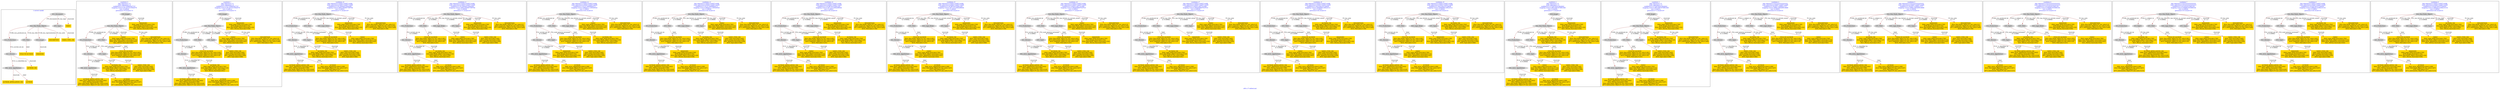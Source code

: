 digraph n0 {
fontcolor="blue"
remincross="true"
label="s08-s-17-edited.xml"
subgraph cluster_0 {
label="1-correct model"
n2[style="filled",color="white",fillcolor="lightgray",label="E12_Production1"];
n3[style="filled",color="white",fillcolor="lightgray",label="E21_Person1"];
n4[style="filled",color="white",fillcolor="lightgray",label="E82_Actor_Appellation1"];
n5[shape="plaintext",style="filled",fillcolor="gold",label="AUTHOR_URI"];
n6[style="filled",color="white",fillcolor="lightgray",label="E22_Man-Made_Object1"];
n7[style="filled",color="white",fillcolor="lightgray",label="E35_Title1"];
n8[style="filled",color="white",fillcolor="lightgray",label="E38_Image1"];
n9[shape="plaintext",style="filled",fillcolor="gold",label="DESCRIPTION"];
n10[style="filled",color="white",fillcolor="lightgray",label="E31_Document1"];
n11[style="filled",color="white",fillcolor="lightgray",label="E55_Type1"];
n12[shape="plaintext",style="filled",fillcolor="gold",label="VIDEO"];
n13[shape="plaintext",style="filled",fillcolor="gold",label="TITLE NO AUTHOR"];
n14[shape="plaintext",style="filled",fillcolor="gold",label="IMAGESRC"];
n15[shape="plaintext",style="filled",fillcolor="gold",label="VIDEO_TYPE_URI"];
n16[shape="plaintext",style="filled",fillcolor="gold",label="AUTHOR_APPELLATION_URI"];
n17[shape="plaintext",style="filled",fillcolor="gold",label="AUTHOR"];
}
subgraph cluster_1 {
label="candidate 0\nlink coherence:1.0\nnode coherence:1.0\nconfidence:0.2767725945247727\nmapping score:0.4672575315082576\ncost:13.99909\n-precision:0.79-recall:0.73"
n19[style="filled",color="white",fillcolor="lightgray",label="E12_Production1"];
n20[style="filled",color="white",fillcolor="lightgray",label="E21_Person1"];
n21[style="filled",color="white",fillcolor="lightgray",label="E55_Type1"];
n22[style="filled",color="white",fillcolor="lightgray",label="E82_Actor_Appellation1"];
n23[style="filled",color="white",fillcolor="lightgray",label="E22_Man-Made_Object1"];
n24[style="filled",color="white",fillcolor="lightgray",label="E35_Title1"];
n25[style="filled",color="white",fillcolor="lightgray",label="E38_Image1"];
n26[shape="plaintext",style="filled",fillcolor="gold",label="TITLE NO AUTHOR\n[E22_Man-Made_Object,P3_has_note,0.281]\n[E73_Information_Object,P3_has_note,0.249]\n[E33_Linguistic_Object,P3_has_note,0.24]\n[E35_Title,label,0.231]"];
n27[shape="plaintext",style="filled",fillcolor="gold",label="VIDEO_TYPE_URI\n[E55_Type,classLink,0.445]\n[E74_Group,classLink,0.258]\n[E57_Material,classLink,0.209]\n[E55_Type,label,0.088]"];
n28[shape="plaintext",style="filled",fillcolor="gold",label="VIDEO\n[E40_Legal_Body,classLink,0.782]\n[E22_Man-Made_Object,classLink,0.133]\n[E82_Actor_Appellation,classLink,0.043]\n[E21_Person,classLink,0.043]"];
n29[shape="plaintext",style="filled",fillcolor="gold",label="AUTHOR_APPELLATION_URI\n[E82_Actor_Appellation,classLink,0.602]\n[E21_Person,classLink,0.369]\n[E22_Man-Made_Object,P3_has_note,0.016]\n[E73_Information_Object,P3_has_note,0.013]"];
n30[shape="plaintext",style="filled",fillcolor="gold",label="DESCRIPTION\n[E22_Man-Made_Object,P3_has_note,0.3]\n[E33_Linguistic_Object,P3_has_note,0.275]\n[E73_Information_Object,P3_has_note,0.268]\n[E35_Title,label,0.156]"];
n31[shape="plaintext",style="filled",fillcolor="gold",label="AUTHOR_URI\n[E40_Legal_Body,classLink,0.762]\n[E22_Man-Made_Object,classLink,0.129]\n[E30_Right,P3_has_note,0.058]\n[E21_Person,classLink,0.051]"];
n32[shape="plaintext",style="filled",fillcolor="gold",label="AUTHOR\n[E82_Actor_Appellation,label,0.298]\n[E22_Man-Made_Object,P3_has_note,0.267]\n[E35_Title,label,0.221]\n[E73_Information_Object,P3_has_note,0.214]"];
n33[shape="plaintext",style="filled",fillcolor="gold",label="IMAGESRC\n[E40_Legal_Body,classLink,0.705]\n[E38_Image,classLink,0.154]\n[E22_Man-Made_Object,classLink,0.102]\n[E21_Person,classLink,0.039]"];
}
subgraph cluster_2 {
label="candidate 1\nlink coherence:1.0\nnode coherence:1.0\nconfidence:0.2767725945247727\nmapping score:0.4672575315082576\ncost:13.99914\n-precision:0.79-recall:0.73"
n35[style="filled",color="white",fillcolor="lightgray",label="E12_Production1"];
n36[style="filled",color="white",fillcolor="lightgray",label="E21_Person1"];
n37[style="filled",color="white",fillcolor="lightgray",label="E82_Actor_Appellation1"];
n38[style="filled",color="white",fillcolor="lightgray",label="E22_Man-Made_Object1"];
n39[style="filled",color="white",fillcolor="lightgray",label="E35_Title1"];
n40[style="filled",color="white",fillcolor="lightgray",label="E55_Type2"];
n41[style="filled",color="white",fillcolor="lightgray",label="E38_Image1"];
n42[shape="plaintext",style="filled",fillcolor="gold",label="TITLE NO AUTHOR\n[E22_Man-Made_Object,P3_has_note,0.281]\n[E73_Information_Object,P3_has_note,0.249]\n[E33_Linguistic_Object,P3_has_note,0.24]\n[E35_Title,label,0.231]"];
n43[shape="plaintext",style="filled",fillcolor="gold",label="VIDEO\n[E40_Legal_Body,classLink,0.782]\n[E22_Man-Made_Object,classLink,0.133]\n[E82_Actor_Appellation,classLink,0.043]\n[E21_Person,classLink,0.043]"];
n44[shape="plaintext",style="filled",fillcolor="gold",label="AUTHOR_APPELLATION_URI\n[E82_Actor_Appellation,classLink,0.602]\n[E21_Person,classLink,0.369]\n[E22_Man-Made_Object,P3_has_note,0.016]\n[E73_Information_Object,P3_has_note,0.013]"];
n45[shape="plaintext",style="filled",fillcolor="gold",label="DESCRIPTION\n[E22_Man-Made_Object,P3_has_note,0.3]\n[E33_Linguistic_Object,P3_has_note,0.275]\n[E73_Information_Object,P3_has_note,0.268]\n[E35_Title,label,0.156]"];
n46[shape="plaintext",style="filled",fillcolor="gold",label="AUTHOR_URI\n[E40_Legal_Body,classLink,0.762]\n[E22_Man-Made_Object,classLink,0.129]\n[E30_Right,P3_has_note,0.058]\n[E21_Person,classLink,0.051]"];
n47[shape="plaintext",style="filled",fillcolor="gold",label="VIDEO_TYPE_URI\n[E55_Type,classLink,0.445]\n[E74_Group,classLink,0.258]\n[E57_Material,classLink,0.209]\n[E55_Type,label,0.088]"];
n48[shape="plaintext",style="filled",fillcolor="gold",label="AUTHOR\n[E82_Actor_Appellation,label,0.298]\n[E22_Man-Made_Object,P3_has_note,0.267]\n[E35_Title,label,0.221]\n[E73_Information_Object,P3_has_note,0.214]"];
n49[shape="plaintext",style="filled",fillcolor="gold",label="IMAGESRC\n[E40_Legal_Body,classLink,0.705]\n[E38_Image,classLink,0.154]\n[E22_Man-Made_Object,classLink,0.102]\n[E21_Person,classLink,0.039]"];
}
subgraph cluster_3 {
label="candidate 10\nlink coherence:0.9285714285714286\nnode coherence:0.9285714285714286\nconfidence:0.35138260015044426\nmapping score:0.46831800957395764\ncost:13.99921\n-precision:0.71-recall:0.67"
n51[style="filled",color="white",fillcolor="lightgray",label="E12_Production1"];
n52[style="filled",color="white",fillcolor="lightgray",label="E21_Person1"];
n53[style="filled",color="white",fillcolor="lightgray",label="E55_Type1"];
n54[style="filled",color="white",fillcolor="lightgray",label="E82_Actor_Appellation1"];
n55[style="filled",color="white",fillcolor="lightgray",label="E22_Man-Made_Object1"];
n56[style="filled",color="white",fillcolor="lightgray",label="E35_Title1"];
n57[style="filled",color="white",fillcolor="lightgray",label="E40_Legal_Body1"];
n58[shape="plaintext",style="filled",fillcolor="gold",label="TITLE NO AUTHOR\n[E22_Man-Made_Object,P3_has_note,0.281]\n[E73_Information_Object,P3_has_note,0.249]\n[E33_Linguistic_Object,P3_has_note,0.24]\n[E35_Title,label,0.231]"];
n59[shape="plaintext",style="filled",fillcolor="gold",label="VIDEO_TYPE_URI\n[E55_Type,classLink,0.445]\n[E74_Group,classLink,0.258]\n[E57_Material,classLink,0.209]\n[E55_Type,label,0.088]"];
n60[shape="plaintext",style="filled",fillcolor="gold",label="IMAGESRC\n[E40_Legal_Body,classLink,0.705]\n[E38_Image,classLink,0.154]\n[E22_Man-Made_Object,classLink,0.102]\n[E21_Person,classLink,0.039]"];
n61[shape="plaintext",style="filled",fillcolor="gold",label="VIDEO\n[E40_Legal_Body,classLink,0.782]\n[E22_Man-Made_Object,classLink,0.133]\n[E82_Actor_Appellation,classLink,0.043]\n[E21_Person,classLink,0.043]"];
n62[shape="plaintext",style="filled",fillcolor="gold",label="AUTHOR_APPELLATION_URI\n[E82_Actor_Appellation,classLink,0.602]\n[E21_Person,classLink,0.369]\n[E22_Man-Made_Object,P3_has_note,0.016]\n[E73_Information_Object,P3_has_note,0.013]"];
n63[shape="plaintext",style="filled",fillcolor="gold",label="DESCRIPTION\n[E22_Man-Made_Object,P3_has_note,0.3]\n[E33_Linguistic_Object,P3_has_note,0.275]\n[E73_Information_Object,P3_has_note,0.268]\n[E35_Title,label,0.156]"];
n64[shape="plaintext",style="filled",fillcolor="gold",label="AUTHOR_URI\n[E40_Legal_Body,classLink,0.762]\n[E22_Man-Made_Object,classLink,0.129]\n[E30_Right,P3_has_note,0.058]\n[E21_Person,classLink,0.051]"];
n65[shape="plaintext",style="filled",fillcolor="gold",label="AUTHOR\n[E82_Actor_Appellation,label,0.298]\n[E22_Man-Made_Object,P3_has_note,0.267]\n[E35_Title,label,0.221]\n[E73_Information_Object,P3_has_note,0.214]"];
}
subgraph cluster_4 {
label="candidate 11\nlink coherence:0.9285714285714286\nnode coherence:0.9285714285714286\nconfidence:0.35138260015044426\nmapping score:0.46831800957395764\ncost:13.99926\n-precision:0.71-recall:0.67"
n67[style="filled",color="white",fillcolor="lightgray",label="E12_Production1"];
n68[style="filled",color="white",fillcolor="lightgray",label="E21_Person1"];
n69[style="filled",color="white",fillcolor="lightgray",label="E82_Actor_Appellation1"];
n70[style="filled",color="white",fillcolor="lightgray",label="E22_Man-Made_Object1"];
n71[style="filled",color="white",fillcolor="lightgray",label="E35_Title1"];
n72[style="filled",color="white",fillcolor="lightgray",label="E40_Legal_Body1"];
n73[style="filled",color="white",fillcolor="lightgray",label="E55_Type2"];
n74[shape="plaintext",style="filled",fillcolor="gold",label="TITLE NO AUTHOR\n[E22_Man-Made_Object,P3_has_note,0.281]\n[E73_Information_Object,P3_has_note,0.249]\n[E33_Linguistic_Object,P3_has_note,0.24]\n[E35_Title,label,0.231]"];
n75[shape="plaintext",style="filled",fillcolor="gold",label="IMAGESRC\n[E40_Legal_Body,classLink,0.705]\n[E38_Image,classLink,0.154]\n[E22_Man-Made_Object,classLink,0.102]\n[E21_Person,classLink,0.039]"];
n76[shape="plaintext",style="filled",fillcolor="gold",label="VIDEO\n[E40_Legal_Body,classLink,0.782]\n[E22_Man-Made_Object,classLink,0.133]\n[E82_Actor_Appellation,classLink,0.043]\n[E21_Person,classLink,0.043]"];
n77[shape="plaintext",style="filled",fillcolor="gold",label="AUTHOR_APPELLATION_URI\n[E82_Actor_Appellation,classLink,0.602]\n[E21_Person,classLink,0.369]\n[E22_Man-Made_Object,P3_has_note,0.016]\n[E73_Information_Object,P3_has_note,0.013]"];
n78[shape="plaintext",style="filled",fillcolor="gold",label="DESCRIPTION\n[E22_Man-Made_Object,P3_has_note,0.3]\n[E33_Linguistic_Object,P3_has_note,0.275]\n[E73_Information_Object,P3_has_note,0.268]\n[E35_Title,label,0.156]"];
n79[shape="plaintext",style="filled",fillcolor="gold",label="AUTHOR_URI\n[E40_Legal_Body,classLink,0.762]\n[E22_Man-Made_Object,classLink,0.129]\n[E30_Right,P3_has_note,0.058]\n[E21_Person,classLink,0.051]"];
n80[shape="plaintext",style="filled",fillcolor="gold",label="VIDEO_TYPE_URI\n[E55_Type,classLink,0.445]\n[E74_Group,classLink,0.258]\n[E57_Material,classLink,0.209]\n[E55_Type,label,0.088]"];
n81[shape="plaintext",style="filled",fillcolor="gold",label="AUTHOR\n[E82_Actor_Appellation,label,0.298]\n[E22_Man-Made_Object,P3_has_note,0.267]\n[E35_Title,label,0.221]\n[E73_Information_Object,P3_has_note,0.214]"];
}
subgraph cluster_5 {
label="candidate 12\nlink coherence:0.9285714285714286\nnode coherence:0.9285714285714286\nconfidence:0.3512179069800573\nmapping score:0.46826311185049524\ncost:13.99921\n-precision:0.64-recall:0.6"
n83[style="filled",color="white",fillcolor="lightgray",label="E12_Production1"];
n84[style="filled",color="white",fillcolor="lightgray",label="E21_Person1"];
n85[style="filled",color="white",fillcolor="lightgray",label="E55_Type1"];
n86[style="filled",color="white",fillcolor="lightgray",label="E82_Actor_Appellation1"];
n87[style="filled",color="white",fillcolor="lightgray",label="E22_Man-Made_Object1"];
n88[style="filled",color="white",fillcolor="lightgray",label="E35_Title1"];
n89[style="filled",color="white",fillcolor="lightgray",label="E40_Legal_Body1"];
n90[shape="plaintext",style="filled",fillcolor="gold",label="TITLE NO AUTHOR\n[E22_Man-Made_Object,P3_has_note,0.281]\n[E73_Information_Object,P3_has_note,0.249]\n[E33_Linguistic_Object,P3_has_note,0.24]\n[E35_Title,label,0.231]"];
n91[shape="plaintext",style="filled",fillcolor="gold",label="VIDEO_TYPE_URI\n[E55_Type,classLink,0.445]\n[E74_Group,classLink,0.258]\n[E57_Material,classLink,0.209]\n[E55_Type,label,0.088]"];
n92[shape="plaintext",style="filled",fillcolor="gold",label="VIDEO\n[E40_Legal_Body,classLink,0.782]\n[E22_Man-Made_Object,classLink,0.133]\n[E82_Actor_Appellation,classLink,0.043]\n[E21_Person,classLink,0.043]"];
n93[shape="plaintext",style="filled",fillcolor="gold",label="AUTHOR_URI\n[E40_Legal_Body,classLink,0.762]\n[E22_Man-Made_Object,classLink,0.129]\n[E30_Right,P3_has_note,0.058]\n[E21_Person,classLink,0.051]"];
n94[shape="plaintext",style="filled",fillcolor="gold",label="AUTHOR_APPELLATION_URI\n[E82_Actor_Appellation,classLink,0.602]\n[E21_Person,classLink,0.369]\n[E22_Man-Made_Object,P3_has_note,0.016]\n[E73_Information_Object,P3_has_note,0.013]"];
n95[shape="plaintext",style="filled",fillcolor="gold",label="DESCRIPTION\n[E22_Man-Made_Object,P3_has_note,0.3]\n[E33_Linguistic_Object,P3_has_note,0.275]\n[E73_Information_Object,P3_has_note,0.268]\n[E35_Title,label,0.156]"];
n96[shape="plaintext",style="filled",fillcolor="gold",label="IMAGESRC\n[E40_Legal_Body,classLink,0.705]\n[E38_Image,classLink,0.154]\n[E22_Man-Made_Object,classLink,0.102]\n[E21_Person,classLink,0.039]"];
n97[shape="plaintext",style="filled",fillcolor="gold",label="AUTHOR\n[E82_Actor_Appellation,label,0.298]\n[E22_Man-Made_Object,P3_has_note,0.267]\n[E35_Title,label,0.221]\n[E73_Information_Object,P3_has_note,0.214]"];
}
subgraph cluster_6 {
label="candidate 13\nlink coherence:0.9285714285714286\nnode coherence:0.9285714285714286\nconfidence:0.3512179069800573\nmapping score:0.46826311185049524\ncost:13.99926\n-precision:0.64-recall:0.6"
n99[style="filled",color="white",fillcolor="lightgray",label="E12_Production1"];
n100[style="filled",color="white",fillcolor="lightgray",label="E21_Person1"];
n101[style="filled",color="white",fillcolor="lightgray",label="E82_Actor_Appellation1"];
n102[style="filled",color="white",fillcolor="lightgray",label="E22_Man-Made_Object1"];
n103[style="filled",color="white",fillcolor="lightgray",label="E35_Title1"];
n104[style="filled",color="white",fillcolor="lightgray",label="E40_Legal_Body1"];
n105[style="filled",color="white",fillcolor="lightgray",label="E55_Type2"];
n106[shape="plaintext",style="filled",fillcolor="gold",label="TITLE NO AUTHOR\n[E22_Man-Made_Object,P3_has_note,0.281]\n[E73_Information_Object,P3_has_note,0.249]\n[E33_Linguistic_Object,P3_has_note,0.24]\n[E35_Title,label,0.231]"];
n107[shape="plaintext",style="filled",fillcolor="gold",label="VIDEO\n[E40_Legal_Body,classLink,0.782]\n[E22_Man-Made_Object,classLink,0.133]\n[E82_Actor_Appellation,classLink,0.043]\n[E21_Person,classLink,0.043]"];
n108[shape="plaintext",style="filled",fillcolor="gold",label="AUTHOR_URI\n[E40_Legal_Body,classLink,0.762]\n[E22_Man-Made_Object,classLink,0.129]\n[E30_Right,P3_has_note,0.058]\n[E21_Person,classLink,0.051]"];
n109[shape="plaintext",style="filled",fillcolor="gold",label="AUTHOR_APPELLATION_URI\n[E82_Actor_Appellation,classLink,0.602]\n[E21_Person,classLink,0.369]\n[E22_Man-Made_Object,P3_has_note,0.016]\n[E73_Information_Object,P3_has_note,0.013]"];
n110[shape="plaintext",style="filled",fillcolor="gold",label="DESCRIPTION\n[E22_Man-Made_Object,P3_has_note,0.3]\n[E33_Linguistic_Object,P3_has_note,0.275]\n[E73_Information_Object,P3_has_note,0.268]\n[E35_Title,label,0.156]"];
n111[shape="plaintext",style="filled",fillcolor="gold",label="IMAGESRC\n[E40_Legal_Body,classLink,0.705]\n[E38_Image,classLink,0.154]\n[E22_Man-Made_Object,classLink,0.102]\n[E21_Person,classLink,0.039]"];
n112[shape="plaintext",style="filled",fillcolor="gold",label="VIDEO_TYPE_URI\n[E55_Type,classLink,0.445]\n[E74_Group,classLink,0.258]\n[E57_Material,classLink,0.209]\n[E55_Type,label,0.088]"];
n113[shape="plaintext",style="filled",fillcolor="gold",label="AUTHOR\n[E82_Actor_Appellation,label,0.298]\n[E22_Man-Made_Object,P3_has_note,0.267]\n[E35_Title,label,0.221]\n[E73_Information_Object,P3_has_note,0.214]"];
}
subgraph cluster_7 {
label="candidate 14\nlink coherence:0.9285714285714286\nnode coherence:0.9285714285714286\nconfidence:0.34788793335661283\nmapping score:0.46715312064268044\ncost:13.99921\n-precision:0.64-recall:0.6"
n115[style="filled",color="white",fillcolor="lightgray",label="E12_Production1"];
n116[style="filled",color="white",fillcolor="lightgray",label="E21_Person1"];
n117[style="filled",color="white",fillcolor="lightgray",label="E55_Type1"];
n118[style="filled",color="white",fillcolor="lightgray",label="E82_Actor_Appellation1"];
n119[style="filled",color="white",fillcolor="lightgray",label="E22_Man-Made_Object1"];
n120[style="filled",color="white",fillcolor="lightgray",label="E35_Title1"];
n121[style="filled",color="white",fillcolor="lightgray",label="E40_Legal_Body1"];
n122[shape="plaintext",style="filled",fillcolor="gold",label="TITLE NO AUTHOR\n[E22_Man-Made_Object,P3_has_note,0.281]\n[E73_Information_Object,P3_has_note,0.249]\n[E33_Linguistic_Object,P3_has_note,0.24]\n[E35_Title,label,0.231]"];
n123[shape="plaintext",style="filled",fillcolor="gold",label="VIDEO_TYPE_URI\n[E55_Type,classLink,0.445]\n[E74_Group,classLink,0.258]\n[E57_Material,classLink,0.209]\n[E55_Type,label,0.088]"];
n124[shape="plaintext",style="filled",fillcolor="gold",label="IMAGESRC\n[E40_Legal_Body,classLink,0.705]\n[E38_Image,classLink,0.154]\n[E22_Man-Made_Object,classLink,0.102]\n[E21_Person,classLink,0.039]"];
n125[shape="plaintext",style="filled",fillcolor="gold",label="AUTHOR_URI\n[E40_Legal_Body,classLink,0.762]\n[E22_Man-Made_Object,classLink,0.129]\n[E30_Right,P3_has_note,0.058]\n[E21_Person,classLink,0.051]"];
n126[shape="plaintext",style="filled",fillcolor="gold",label="AUTHOR_APPELLATION_URI\n[E82_Actor_Appellation,classLink,0.602]\n[E21_Person,classLink,0.369]\n[E22_Man-Made_Object,P3_has_note,0.016]\n[E73_Information_Object,P3_has_note,0.013]"];
n127[shape="plaintext",style="filled",fillcolor="gold",label="DESCRIPTION\n[E22_Man-Made_Object,P3_has_note,0.3]\n[E33_Linguistic_Object,P3_has_note,0.275]\n[E73_Information_Object,P3_has_note,0.268]\n[E35_Title,label,0.156]"];
n128[shape="plaintext",style="filled",fillcolor="gold",label="VIDEO\n[E40_Legal_Body,classLink,0.782]\n[E22_Man-Made_Object,classLink,0.133]\n[E82_Actor_Appellation,classLink,0.043]\n[E21_Person,classLink,0.043]"];
n129[shape="plaintext",style="filled",fillcolor="gold",label="AUTHOR\n[E82_Actor_Appellation,label,0.298]\n[E22_Man-Made_Object,P3_has_note,0.267]\n[E35_Title,label,0.221]\n[E73_Information_Object,P3_has_note,0.214]"];
}
subgraph cluster_8 {
label="candidate 15\nlink coherence:0.9285714285714286\nnode coherence:0.9285714285714286\nconfidence:0.34788793335661283\nmapping score:0.46715312064268044\ncost:13.99926\n-precision:0.64-recall:0.6"
n131[style="filled",color="white",fillcolor="lightgray",label="E12_Production1"];
n132[style="filled",color="white",fillcolor="lightgray",label="E21_Person1"];
n133[style="filled",color="white",fillcolor="lightgray",label="E82_Actor_Appellation1"];
n134[style="filled",color="white",fillcolor="lightgray",label="E22_Man-Made_Object1"];
n135[style="filled",color="white",fillcolor="lightgray",label="E35_Title1"];
n136[style="filled",color="white",fillcolor="lightgray",label="E40_Legal_Body1"];
n137[style="filled",color="white",fillcolor="lightgray",label="E55_Type2"];
n138[shape="plaintext",style="filled",fillcolor="gold",label="TITLE NO AUTHOR\n[E22_Man-Made_Object,P3_has_note,0.281]\n[E73_Information_Object,P3_has_note,0.249]\n[E33_Linguistic_Object,P3_has_note,0.24]\n[E35_Title,label,0.231]"];
n139[shape="plaintext",style="filled",fillcolor="gold",label="IMAGESRC\n[E40_Legal_Body,classLink,0.705]\n[E38_Image,classLink,0.154]\n[E22_Man-Made_Object,classLink,0.102]\n[E21_Person,classLink,0.039]"];
n140[shape="plaintext",style="filled",fillcolor="gold",label="AUTHOR_URI\n[E40_Legal_Body,classLink,0.762]\n[E22_Man-Made_Object,classLink,0.129]\n[E30_Right,P3_has_note,0.058]\n[E21_Person,classLink,0.051]"];
n141[shape="plaintext",style="filled",fillcolor="gold",label="AUTHOR_APPELLATION_URI\n[E82_Actor_Appellation,classLink,0.602]\n[E21_Person,classLink,0.369]\n[E22_Man-Made_Object,P3_has_note,0.016]\n[E73_Information_Object,P3_has_note,0.013]"];
n142[shape="plaintext",style="filled",fillcolor="gold",label="DESCRIPTION\n[E22_Man-Made_Object,P3_has_note,0.3]\n[E33_Linguistic_Object,P3_has_note,0.275]\n[E73_Information_Object,P3_has_note,0.268]\n[E35_Title,label,0.156]"];
n143[shape="plaintext",style="filled",fillcolor="gold",label="VIDEO\n[E40_Legal_Body,classLink,0.782]\n[E22_Man-Made_Object,classLink,0.133]\n[E82_Actor_Appellation,classLink,0.043]\n[E21_Person,classLink,0.043]"];
n144[shape="plaintext",style="filled",fillcolor="gold",label="VIDEO_TYPE_URI\n[E55_Type,classLink,0.445]\n[E74_Group,classLink,0.258]\n[E57_Material,classLink,0.209]\n[E55_Type,label,0.088]"];
n145[shape="plaintext",style="filled",fillcolor="gold",label="AUTHOR\n[E82_Actor_Appellation,label,0.298]\n[E22_Man-Made_Object,P3_has_note,0.267]\n[E35_Title,label,0.221]\n[E73_Information_Object,P3_has_note,0.214]"];
}
subgraph cluster_9 {
label="candidate 16\nlink coherence:0.9285714285714286\nnode coherence:0.9285714285714286\nconfidence:0.3456311807141882\nmapping score:0.4664008697618723\ncost:13.99921\n-precision:0.71-recall:0.67"
n147[style="filled",color="white",fillcolor="lightgray",label="E12_Production1"];
n148[style="filled",color="white",fillcolor="lightgray",label="E21_Person1"];
n149[style="filled",color="white",fillcolor="lightgray",label="E55_Type1"];
n150[style="filled",color="white",fillcolor="lightgray",label="E82_Actor_Appellation1"];
n151[style="filled",color="white",fillcolor="lightgray",label="E22_Man-Made_Object1"];
n152[style="filled",color="white",fillcolor="lightgray",label="E35_Title1"];
n153[style="filled",color="white",fillcolor="lightgray",label="E40_Legal_Body1"];
n154[shape="plaintext",style="filled",fillcolor="gold",label="TITLE NO AUTHOR\n[E22_Man-Made_Object,P3_has_note,0.281]\n[E73_Information_Object,P3_has_note,0.249]\n[E33_Linguistic_Object,P3_has_note,0.24]\n[E35_Title,label,0.231]"];
n155[shape="plaintext",style="filled",fillcolor="gold",label="VIDEO_TYPE_URI\n[E55_Type,classLink,0.445]\n[E74_Group,classLink,0.258]\n[E57_Material,classLink,0.209]\n[E55_Type,label,0.088]"];
n156[shape="plaintext",style="filled",fillcolor="gold",label="VIDEO\n[E40_Legal_Body,classLink,0.782]\n[E22_Man-Made_Object,classLink,0.133]\n[E82_Actor_Appellation,classLink,0.043]\n[E21_Person,classLink,0.043]"];
n157[shape="plaintext",style="filled",fillcolor="gold",label="IMAGESRC\n[E40_Legal_Body,classLink,0.705]\n[E38_Image,classLink,0.154]\n[E22_Man-Made_Object,classLink,0.102]\n[E21_Person,classLink,0.039]"];
n158[shape="plaintext",style="filled",fillcolor="gold",label="AUTHOR_APPELLATION_URI\n[E82_Actor_Appellation,classLink,0.602]\n[E21_Person,classLink,0.369]\n[E22_Man-Made_Object,P3_has_note,0.016]\n[E73_Information_Object,P3_has_note,0.013]"];
n159[shape="plaintext",style="filled",fillcolor="gold",label="DESCRIPTION\n[E22_Man-Made_Object,P3_has_note,0.3]\n[E33_Linguistic_Object,P3_has_note,0.275]\n[E73_Information_Object,P3_has_note,0.268]\n[E35_Title,label,0.156]"];
n160[shape="plaintext",style="filled",fillcolor="gold",label="AUTHOR_URI\n[E40_Legal_Body,classLink,0.762]\n[E22_Man-Made_Object,classLink,0.129]\n[E30_Right,P3_has_note,0.058]\n[E21_Person,classLink,0.051]"];
n161[shape="plaintext",style="filled",fillcolor="gold",label="AUTHOR\n[E82_Actor_Appellation,label,0.298]\n[E22_Man-Made_Object,P3_has_note,0.267]\n[E35_Title,label,0.221]\n[E73_Information_Object,P3_has_note,0.214]"];
}
subgraph cluster_10 {
label="candidate 17\nlink coherence:0.9285714285714286\nnode coherence:0.9285714285714286\nconfidence:0.3456311807141882\nmapping score:0.4664008697618723\ncost:13.99926\n-precision:0.71-recall:0.67"
n163[style="filled",color="white",fillcolor="lightgray",label="E12_Production1"];
n164[style="filled",color="white",fillcolor="lightgray",label="E21_Person1"];
n165[style="filled",color="white",fillcolor="lightgray",label="E82_Actor_Appellation1"];
n166[style="filled",color="white",fillcolor="lightgray",label="E22_Man-Made_Object1"];
n167[style="filled",color="white",fillcolor="lightgray",label="E35_Title1"];
n168[style="filled",color="white",fillcolor="lightgray",label="E40_Legal_Body1"];
n169[style="filled",color="white",fillcolor="lightgray",label="E55_Type2"];
n170[shape="plaintext",style="filled",fillcolor="gold",label="TITLE NO AUTHOR\n[E22_Man-Made_Object,P3_has_note,0.281]\n[E73_Information_Object,P3_has_note,0.249]\n[E33_Linguistic_Object,P3_has_note,0.24]\n[E35_Title,label,0.231]"];
n171[shape="plaintext",style="filled",fillcolor="gold",label="VIDEO\n[E40_Legal_Body,classLink,0.782]\n[E22_Man-Made_Object,classLink,0.133]\n[E82_Actor_Appellation,classLink,0.043]\n[E21_Person,classLink,0.043]"];
n172[shape="plaintext",style="filled",fillcolor="gold",label="IMAGESRC\n[E40_Legal_Body,classLink,0.705]\n[E38_Image,classLink,0.154]\n[E22_Man-Made_Object,classLink,0.102]\n[E21_Person,classLink,0.039]"];
n173[shape="plaintext",style="filled",fillcolor="gold",label="AUTHOR_APPELLATION_URI\n[E82_Actor_Appellation,classLink,0.602]\n[E21_Person,classLink,0.369]\n[E22_Man-Made_Object,P3_has_note,0.016]\n[E73_Information_Object,P3_has_note,0.013]"];
n174[shape="plaintext",style="filled",fillcolor="gold",label="DESCRIPTION\n[E22_Man-Made_Object,P3_has_note,0.3]\n[E33_Linguistic_Object,P3_has_note,0.275]\n[E73_Information_Object,P3_has_note,0.268]\n[E35_Title,label,0.156]"];
n175[shape="plaintext",style="filled",fillcolor="gold",label="AUTHOR_URI\n[E40_Legal_Body,classLink,0.762]\n[E22_Man-Made_Object,classLink,0.129]\n[E30_Right,P3_has_note,0.058]\n[E21_Person,classLink,0.051]"];
n176[shape="plaintext",style="filled",fillcolor="gold",label="VIDEO_TYPE_URI\n[E55_Type,classLink,0.445]\n[E74_Group,classLink,0.258]\n[E57_Material,classLink,0.209]\n[E55_Type,label,0.088]"];
n177[shape="plaintext",style="filled",fillcolor="gold",label="AUTHOR\n[E82_Actor_Appellation,label,0.298]\n[E22_Man-Made_Object,P3_has_note,0.267]\n[E35_Title,label,0.221]\n[E73_Information_Object,P3_has_note,0.214]"];
}
subgraph cluster_11 {
label="candidate 18\nlink coherence:0.9285714285714286\nnode coherence:0.9285714285714286\nconfidence:0.3441256103158649\nmapping score:0.4658990129624312\ncost:13.99921\n-precision:0.64-recall:0.6"
n179[style="filled",color="white",fillcolor="lightgray",label="E12_Production1"];
n180[style="filled",color="white",fillcolor="lightgray",label="E21_Person1"];
n181[style="filled",color="white",fillcolor="lightgray",label="E55_Type1"];
n182[style="filled",color="white",fillcolor="lightgray",label="E82_Actor_Appellation1"];
n183[style="filled",color="white",fillcolor="lightgray",label="E22_Man-Made_Object1"];
n184[style="filled",color="white",fillcolor="lightgray",label="E35_Title1"];
n185[style="filled",color="white",fillcolor="lightgray",label="E40_Legal_Body1"];
n186[shape="plaintext",style="filled",fillcolor="gold",label="TITLE NO AUTHOR\n[E22_Man-Made_Object,P3_has_note,0.281]\n[E73_Information_Object,P3_has_note,0.249]\n[E33_Linguistic_Object,P3_has_note,0.24]\n[E35_Title,label,0.231]"];
n187[shape="plaintext",style="filled",fillcolor="gold",label="VIDEO_TYPE_URI\n[E55_Type,classLink,0.445]\n[E74_Group,classLink,0.258]\n[E57_Material,classLink,0.209]\n[E55_Type,label,0.088]"];
n188[shape="plaintext",style="filled",fillcolor="gold",label="AUTHOR_URI\n[E40_Legal_Body,classLink,0.762]\n[E22_Man-Made_Object,classLink,0.129]\n[E30_Right,P3_has_note,0.058]\n[E21_Person,classLink,0.051]"];
n189[shape="plaintext",style="filled",fillcolor="gold",label="IMAGESRC\n[E40_Legal_Body,classLink,0.705]\n[E38_Image,classLink,0.154]\n[E22_Man-Made_Object,classLink,0.102]\n[E21_Person,classLink,0.039]"];
n190[shape="plaintext",style="filled",fillcolor="gold",label="AUTHOR_APPELLATION_URI\n[E82_Actor_Appellation,classLink,0.602]\n[E21_Person,classLink,0.369]\n[E22_Man-Made_Object,P3_has_note,0.016]\n[E73_Information_Object,P3_has_note,0.013]"];
n191[shape="plaintext",style="filled",fillcolor="gold",label="DESCRIPTION\n[E22_Man-Made_Object,P3_has_note,0.3]\n[E33_Linguistic_Object,P3_has_note,0.275]\n[E73_Information_Object,P3_has_note,0.268]\n[E35_Title,label,0.156]"];
n192[shape="plaintext",style="filled",fillcolor="gold",label="VIDEO\n[E40_Legal_Body,classLink,0.782]\n[E22_Man-Made_Object,classLink,0.133]\n[E82_Actor_Appellation,classLink,0.043]\n[E21_Person,classLink,0.043]"];
n193[shape="plaintext",style="filled",fillcolor="gold",label="AUTHOR\n[E82_Actor_Appellation,label,0.298]\n[E22_Man-Made_Object,P3_has_note,0.267]\n[E35_Title,label,0.221]\n[E73_Information_Object,P3_has_note,0.214]"];
}
subgraph cluster_12 {
label="candidate 19\nlink coherence:0.9285714285714286\nnode coherence:0.9285714285714286\nconfidence:0.3441256103158649\nmapping score:0.4658990129624312\ncost:13.99926\n-precision:0.64-recall:0.6"
n195[style="filled",color="white",fillcolor="lightgray",label="E12_Production1"];
n196[style="filled",color="white",fillcolor="lightgray",label="E21_Person1"];
n197[style="filled",color="white",fillcolor="lightgray",label="E82_Actor_Appellation1"];
n198[style="filled",color="white",fillcolor="lightgray",label="E22_Man-Made_Object1"];
n199[style="filled",color="white",fillcolor="lightgray",label="E35_Title1"];
n200[style="filled",color="white",fillcolor="lightgray",label="E40_Legal_Body1"];
n201[style="filled",color="white",fillcolor="lightgray",label="E55_Type2"];
n202[shape="plaintext",style="filled",fillcolor="gold",label="TITLE NO AUTHOR\n[E22_Man-Made_Object,P3_has_note,0.281]\n[E73_Information_Object,P3_has_note,0.249]\n[E33_Linguistic_Object,P3_has_note,0.24]\n[E35_Title,label,0.231]"];
n203[shape="plaintext",style="filled",fillcolor="gold",label="AUTHOR_URI\n[E40_Legal_Body,classLink,0.762]\n[E22_Man-Made_Object,classLink,0.129]\n[E30_Right,P3_has_note,0.058]\n[E21_Person,classLink,0.051]"];
n204[shape="plaintext",style="filled",fillcolor="gold",label="IMAGESRC\n[E40_Legal_Body,classLink,0.705]\n[E38_Image,classLink,0.154]\n[E22_Man-Made_Object,classLink,0.102]\n[E21_Person,classLink,0.039]"];
n205[shape="plaintext",style="filled",fillcolor="gold",label="AUTHOR_APPELLATION_URI\n[E82_Actor_Appellation,classLink,0.602]\n[E21_Person,classLink,0.369]\n[E22_Man-Made_Object,P3_has_note,0.016]\n[E73_Information_Object,P3_has_note,0.013]"];
n206[shape="plaintext",style="filled",fillcolor="gold",label="DESCRIPTION\n[E22_Man-Made_Object,P3_has_note,0.3]\n[E33_Linguistic_Object,P3_has_note,0.275]\n[E73_Information_Object,P3_has_note,0.268]\n[E35_Title,label,0.156]"];
n207[shape="plaintext",style="filled",fillcolor="gold",label="VIDEO\n[E40_Legal_Body,classLink,0.782]\n[E22_Man-Made_Object,classLink,0.133]\n[E82_Actor_Appellation,classLink,0.043]\n[E21_Person,classLink,0.043]"];
n208[shape="plaintext",style="filled",fillcolor="gold",label="VIDEO_TYPE_URI\n[E55_Type,classLink,0.445]\n[E74_Group,classLink,0.258]\n[E57_Material,classLink,0.209]\n[E55_Type,label,0.088]"];
n209[shape="plaintext",style="filled",fillcolor="gold",label="AUTHOR\n[E82_Actor_Appellation,label,0.298]\n[E22_Man-Made_Object,P3_has_note,0.267]\n[E35_Title,label,0.221]\n[E73_Information_Object,P3_has_note,0.214]"];
}
subgraph cluster_13 {
label="candidate 2\nlink coherence:1.0\nnode coherence:1.0\nconfidence:0.27526702412644943\nmapping score:0.46675567470881646\ncost:13.99909\n-precision:0.71-recall:0.67"
n211[style="filled",color="white",fillcolor="lightgray",label="E12_Production1"];
n212[style="filled",color="white",fillcolor="lightgray",label="E21_Person1"];
n213[style="filled",color="white",fillcolor="lightgray",label="E55_Type1"];
n214[style="filled",color="white",fillcolor="lightgray",label="E82_Actor_Appellation1"];
n215[style="filled",color="white",fillcolor="lightgray",label="E22_Man-Made_Object1"];
n216[style="filled",color="white",fillcolor="lightgray",label="E35_Title1"];
n217[style="filled",color="white",fillcolor="lightgray",label="E38_Image1"];
n218[shape="plaintext",style="filled",fillcolor="gold",label="TITLE NO AUTHOR\n[E22_Man-Made_Object,P3_has_note,0.281]\n[E73_Information_Object,P3_has_note,0.249]\n[E33_Linguistic_Object,P3_has_note,0.24]\n[E35_Title,label,0.231]"];
n219[shape="plaintext",style="filled",fillcolor="gold",label="VIDEO_TYPE_URI\n[E55_Type,classLink,0.445]\n[E74_Group,classLink,0.258]\n[E57_Material,classLink,0.209]\n[E55_Type,label,0.088]"];
n220[shape="plaintext",style="filled",fillcolor="gold",label="AUTHOR_URI\n[E40_Legal_Body,classLink,0.762]\n[E22_Man-Made_Object,classLink,0.129]\n[E30_Right,P3_has_note,0.058]\n[E21_Person,classLink,0.051]"];
n221[shape="plaintext",style="filled",fillcolor="gold",label="AUTHOR_APPELLATION_URI\n[E82_Actor_Appellation,classLink,0.602]\n[E21_Person,classLink,0.369]\n[E22_Man-Made_Object,P3_has_note,0.016]\n[E73_Information_Object,P3_has_note,0.013]"];
n222[shape="plaintext",style="filled",fillcolor="gold",label="DESCRIPTION\n[E22_Man-Made_Object,P3_has_note,0.3]\n[E33_Linguistic_Object,P3_has_note,0.275]\n[E73_Information_Object,P3_has_note,0.268]\n[E35_Title,label,0.156]"];
n223[shape="plaintext",style="filled",fillcolor="gold",label="VIDEO\n[E40_Legal_Body,classLink,0.782]\n[E22_Man-Made_Object,classLink,0.133]\n[E82_Actor_Appellation,classLink,0.043]\n[E21_Person,classLink,0.043]"];
n224[shape="plaintext",style="filled",fillcolor="gold",label="AUTHOR\n[E82_Actor_Appellation,label,0.298]\n[E22_Man-Made_Object,P3_has_note,0.267]\n[E35_Title,label,0.221]\n[E73_Information_Object,P3_has_note,0.214]"];
n225[shape="plaintext",style="filled",fillcolor="gold",label="IMAGESRC\n[E40_Legal_Body,classLink,0.705]\n[E38_Image,classLink,0.154]\n[E22_Man-Made_Object,classLink,0.102]\n[E21_Person,classLink,0.039]"];
}
subgraph cluster_14 {
label="candidate 3\nlink coherence:1.0\nnode coherence:1.0\nconfidence:0.27526702412644943\nmapping score:0.46675567470881646\ncost:13.99914\n-precision:0.71-recall:0.67"
n227[style="filled",color="white",fillcolor="lightgray",label="E12_Production1"];
n228[style="filled",color="white",fillcolor="lightgray",label="E21_Person1"];
n229[style="filled",color="white",fillcolor="lightgray",label="E82_Actor_Appellation1"];
n230[style="filled",color="white",fillcolor="lightgray",label="E22_Man-Made_Object1"];
n231[style="filled",color="white",fillcolor="lightgray",label="E35_Title1"];
n232[style="filled",color="white",fillcolor="lightgray",label="E55_Type2"];
n233[style="filled",color="white",fillcolor="lightgray",label="E38_Image1"];
n234[shape="plaintext",style="filled",fillcolor="gold",label="TITLE NO AUTHOR\n[E22_Man-Made_Object,P3_has_note,0.281]\n[E73_Information_Object,P3_has_note,0.249]\n[E33_Linguistic_Object,P3_has_note,0.24]\n[E35_Title,label,0.231]"];
n235[shape="plaintext",style="filled",fillcolor="gold",label="AUTHOR_URI\n[E40_Legal_Body,classLink,0.762]\n[E22_Man-Made_Object,classLink,0.129]\n[E30_Right,P3_has_note,0.058]\n[E21_Person,classLink,0.051]"];
n236[shape="plaintext",style="filled",fillcolor="gold",label="AUTHOR_APPELLATION_URI\n[E82_Actor_Appellation,classLink,0.602]\n[E21_Person,classLink,0.369]\n[E22_Man-Made_Object,P3_has_note,0.016]\n[E73_Information_Object,P3_has_note,0.013]"];
n237[shape="plaintext",style="filled",fillcolor="gold",label="DESCRIPTION\n[E22_Man-Made_Object,P3_has_note,0.3]\n[E33_Linguistic_Object,P3_has_note,0.275]\n[E73_Information_Object,P3_has_note,0.268]\n[E35_Title,label,0.156]"];
n238[shape="plaintext",style="filled",fillcolor="gold",label="VIDEO\n[E40_Legal_Body,classLink,0.782]\n[E22_Man-Made_Object,classLink,0.133]\n[E82_Actor_Appellation,classLink,0.043]\n[E21_Person,classLink,0.043]"];
n239[shape="plaintext",style="filled",fillcolor="gold",label="VIDEO_TYPE_URI\n[E55_Type,classLink,0.445]\n[E74_Group,classLink,0.258]\n[E57_Material,classLink,0.209]\n[E55_Type,label,0.088]"];
n240[shape="plaintext",style="filled",fillcolor="gold",label="AUTHOR\n[E82_Actor_Appellation,label,0.298]\n[E22_Man-Made_Object,P3_has_note,0.267]\n[E35_Title,label,0.221]\n[E73_Information_Object,P3_has_note,0.214]"];
n241[shape="plaintext",style="filled",fillcolor="gold",label="IMAGESRC\n[E40_Legal_Body,classLink,0.705]\n[E38_Image,classLink,0.154]\n[E22_Man-Made_Object,classLink,0.102]\n[E21_Person,classLink,0.039]"];
}
subgraph cluster_15 {
label="candidate 4\nlink coherence:0.9333333333333333\nnode coherence:0.9285714285714286\nconfidence:0.35226713369913737\nmapping score:0.46861285409018866\ncost:14.99921\n-precision:0.6-recall:0.6"
n243[style="filled",color="white",fillcolor="lightgray",label="E12_Production1"];
n244[style="filled",color="white",fillcolor="lightgray",label="E21_Person1"];
n245[style="filled",color="white",fillcolor="lightgray",label="E55_Type1"];
n246[style="filled",color="white",fillcolor="lightgray",label="E82_Actor_Appellation1"];
n247[style="filled",color="white",fillcolor="lightgray",label="E22_Man-Made_Object1"];
n248[style="filled",color="white",fillcolor="lightgray",label="E30_Right1"];
n249[style="filled",color="white",fillcolor="lightgray",label="E35_Title1"];
n250[style="filled",color="white",fillcolor="lightgray",label="E40_Legal_Body1"];
n251[shape="plaintext",style="filled",fillcolor="gold",label="TITLE NO AUTHOR\n[E22_Man-Made_Object,P3_has_note,0.281]\n[E73_Information_Object,P3_has_note,0.249]\n[E33_Linguistic_Object,P3_has_note,0.24]\n[E35_Title,label,0.231]"];
n252[shape="plaintext",style="filled",fillcolor="gold",label="VIDEO_TYPE_URI\n[E55_Type,classLink,0.445]\n[E74_Group,classLink,0.258]\n[E57_Material,classLink,0.209]\n[E55_Type,label,0.088]"];
n253[shape="plaintext",style="filled",fillcolor="gold",label="IMAGESRC\n[E40_Legal_Body,classLink,0.705]\n[E38_Image,classLink,0.154]\n[E22_Man-Made_Object,classLink,0.102]\n[E21_Person,classLink,0.039]"];
n254[shape="plaintext",style="filled",fillcolor="gold",label="VIDEO\n[E40_Legal_Body,classLink,0.782]\n[E22_Man-Made_Object,classLink,0.133]\n[E82_Actor_Appellation,classLink,0.043]\n[E21_Person,classLink,0.043]"];
n255[shape="plaintext",style="filled",fillcolor="gold",label="AUTHOR_APPELLATION_URI\n[E82_Actor_Appellation,classLink,0.602]\n[E21_Person,classLink,0.369]\n[E22_Man-Made_Object,P3_has_note,0.016]\n[E73_Information_Object,P3_has_note,0.013]"];
n256[shape="plaintext",style="filled",fillcolor="gold",label="DESCRIPTION\n[E22_Man-Made_Object,P3_has_note,0.3]\n[E33_Linguistic_Object,P3_has_note,0.275]\n[E73_Information_Object,P3_has_note,0.268]\n[E35_Title,label,0.156]"];
n257[shape="plaintext",style="filled",fillcolor="gold",label="AUTHOR\n[E82_Actor_Appellation,label,0.298]\n[E22_Man-Made_Object,P3_has_note,0.267]\n[E35_Title,label,0.221]\n[E73_Information_Object,P3_has_note,0.214]"];
n258[shape="plaintext",style="filled",fillcolor="gold",label="AUTHOR_URI\n[E40_Legal_Body,classLink,0.762]\n[E22_Man-Made_Object,classLink,0.129]\n[E30_Right,P3_has_note,0.058]\n[E21_Person,classLink,0.051]"];
}
subgraph cluster_16 {
label="candidate 5\nlink coherence:0.9333333333333333\nnode coherence:0.9285714285714286\nconfidence:0.35226713369913737\nmapping score:0.46861285409018866\ncost:14.99926\n-precision:0.6-recall:0.6"
n260[style="filled",color="white",fillcolor="lightgray",label="E12_Production1"];
n261[style="filled",color="white",fillcolor="lightgray",label="E21_Person1"];
n262[style="filled",color="white",fillcolor="lightgray",label="E82_Actor_Appellation1"];
n263[style="filled",color="white",fillcolor="lightgray",label="E22_Man-Made_Object1"];
n264[style="filled",color="white",fillcolor="lightgray",label="E30_Right1"];
n265[style="filled",color="white",fillcolor="lightgray",label="E35_Title1"];
n266[style="filled",color="white",fillcolor="lightgray",label="E40_Legal_Body1"];
n267[style="filled",color="white",fillcolor="lightgray",label="E55_Type2"];
n268[shape="plaintext",style="filled",fillcolor="gold",label="TITLE NO AUTHOR\n[E22_Man-Made_Object,P3_has_note,0.281]\n[E73_Information_Object,P3_has_note,0.249]\n[E33_Linguistic_Object,P3_has_note,0.24]\n[E35_Title,label,0.231]"];
n269[shape="plaintext",style="filled",fillcolor="gold",label="IMAGESRC\n[E40_Legal_Body,classLink,0.705]\n[E38_Image,classLink,0.154]\n[E22_Man-Made_Object,classLink,0.102]\n[E21_Person,classLink,0.039]"];
n270[shape="plaintext",style="filled",fillcolor="gold",label="VIDEO\n[E40_Legal_Body,classLink,0.782]\n[E22_Man-Made_Object,classLink,0.133]\n[E82_Actor_Appellation,classLink,0.043]\n[E21_Person,classLink,0.043]"];
n271[shape="plaintext",style="filled",fillcolor="gold",label="AUTHOR_APPELLATION_URI\n[E82_Actor_Appellation,classLink,0.602]\n[E21_Person,classLink,0.369]\n[E22_Man-Made_Object,P3_has_note,0.016]\n[E73_Information_Object,P3_has_note,0.013]"];
n272[shape="plaintext",style="filled",fillcolor="gold",label="DESCRIPTION\n[E22_Man-Made_Object,P3_has_note,0.3]\n[E33_Linguistic_Object,P3_has_note,0.275]\n[E73_Information_Object,P3_has_note,0.268]\n[E35_Title,label,0.156]"];
n273[shape="plaintext",style="filled",fillcolor="gold",label="VIDEO_TYPE_URI\n[E55_Type,classLink,0.445]\n[E74_Group,classLink,0.258]\n[E57_Material,classLink,0.209]\n[E55_Type,label,0.088]"];
n274[shape="plaintext",style="filled",fillcolor="gold",label="AUTHOR\n[E82_Actor_Appellation,label,0.298]\n[E22_Man-Made_Object,P3_has_note,0.267]\n[E35_Title,label,0.221]\n[E73_Information_Object,P3_has_note,0.214]"];
n275[shape="plaintext",style="filled",fillcolor="gold",label="AUTHOR_URI\n[E40_Legal_Body,classLink,0.762]\n[E22_Man-Made_Object,classLink,0.129]\n[E30_Right,P3_has_note,0.058]\n[E21_Person,classLink,0.051]"];
}
subgraph cluster_17 {
label="candidate 6\nlink coherence:0.9333333333333333\nnode coherence:0.9333333333333333\nconfidence:0.3231652527665159\nmapping score:0.4396661953666164\ncost:14.99921\n-precision:0.53-recall:0.53"
n277[style="filled",color="white",fillcolor="lightgray",label="E12_Production1"];
n278[style="filled",color="white",fillcolor="lightgray",label="E21_Person1"];
n279[style="filled",color="white",fillcolor="lightgray",label="E55_Type1"];
n280[style="filled",color="white",fillcolor="lightgray",label="E82_Actor_Appellation1"];
n281[style="filled",color="white",fillcolor="lightgray",label="E22_Man-Made_Object1"];
n282[style="filled",color="white",fillcolor="lightgray",label="E30_Right1"];
n283[style="filled",color="white",fillcolor="lightgray",label="E35_Title1"];
n284[style="filled",color="white",fillcolor="lightgray",label="E40_Legal_Body1"];
n285[shape="plaintext",style="filled",fillcolor="gold",label="TITLE NO AUTHOR\n[E22_Man-Made_Object,P3_has_note,0.281]\n[E73_Information_Object,P3_has_note,0.249]\n[E33_Linguistic_Object,P3_has_note,0.24]\n[E35_Title,label,0.231]"];
n286[shape="plaintext",style="filled",fillcolor="gold",label="VIDEO_TYPE_URI\n[E55_Type,classLink,0.445]\n[E74_Group,classLink,0.258]\n[E57_Material,classLink,0.209]\n[E55_Type,label,0.088]"];
n287[shape="plaintext",style="filled",fillcolor="gold",label="IMAGESRC\n[E40_Legal_Body,classLink,0.705]\n[E38_Image,classLink,0.154]\n[E22_Man-Made_Object,classLink,0.102]\n[E21_Person,classLink,0.039]"];
n288[shape="plaintext",style="filled",fillcolor="gold",label="VIDEO\n[E40_Legal_Body,classLink,0.782]\n[E22_Man-Made_Object,classLink,0.133]\n[E82_Actor_Appellation,classLink,0.043]\n[E21_Person,classLink,0.043]"];
n289[shape="plaintext",style="filled",fillcolor="gold",label="DESCRIPTION\n[E22_Man-Made_Object,P3_has_note,0.3]\n[E33_Linguistic_Object,P3_has_note,0.275]\n[E73_Information_Object,P3_has_note,0.268]\n[E35_Title,label,0.156]"];
n290[shape="plaintext",style="filled",fillcolor="gold",label="AUTHOR_APPELLATION_URI\n[E82_Actor_Appellation,classLink,0.602]\n[E21_Person,classLink,0.369]\n[E22_Man-Made_Object,P3_has_note,0.016]\n[E73_Information_Object,P3_has_note,0.013]"];
n291[shape="plaintext",style="filled",fillcolor="gold",label="AUTHOR\n[E82_Actor_Appellation,label,0.298]\n[E22_Man-Made_Object,P3_has_note,0.267]\n[E35_Title,label,0.221]\n[E73_Information_Object,P3_has_note,0.214]"];
n292[shape="plaintext",style="filled",fillcolor="gold",label="AUTHOR_URI\n[E40_Legal_Body,classLink,0.762]\n[E22_Man-Made_Object,classLink,0.129]\n[E30_Right,P3_has_note,0.058]\n[E21_Person,classLink,0.051]"];
}
subgraph cluster_18 {
label="candidate 7\nlink coherence:0.9333333333333333\nnode coherence:0.9333333333333333\nconfidence:0.3231652527665159\nmapping score:0.4396661953666164\ncost:14.99926\n-precision:0.53-recall:0.53"
n294[style="filled",color="white",fillcolor="lightgray",label="E12_Production1"];
n295[style="filled",color="white",fillcolor="lightgray",label="E21_Person1"];
n296[style="filled",color="white",fillcolor="lightgray",label="E82_Actor_Appellation1"];
n297[style="filled",color="white",fillcolor="lightgray",label="E22_Man-Made_Object1"];
n298[style="filled",color="white",fillcolor="lightgray",label="E30_Right1"];
n299[style="filled",color="white",fillcolor="lightgray",label="E35_Title1"];
n300[style="filled",color="white",fillcolor="lightgray",label="E40_Legal_Body1"];
n301[style="filled",color="white",fillcolor="lightgray",label="E55_Type2"];
n302[shape="plaintext",style="filled",fillcolor="gold",label="TITLE NO AUTHOR\n[E22_Man-Made_Object,P3_has_note,0.281]\n[E73_Information_Object,P3_has_note,0.249]\n[E33_Linguistic_Object,P3_has_note,0.24]\n[E35_Title,label,0.231]"];
n303[shape="plaintext",style="filled",fillcolor="gold",label="IMAGESRC\n[E40_Legal_Body,classLink,0.705]\n[E38_Image,classLink,0.154]\n[E22_Man-Made_Object,classLink,0.102]\n[E21_Person,classLink,0.039]"];
n304[shape="plaintext",style="filled",fillcolor="gold",label="VIDEO\n[E40_Legal_Body,classLink,0.782]\n[E22_Man-Made_Object,classLink,0.133]\n[E82_Actor_Appellation,classLink,0.043]\n[E21_Person,classLink,0.043]"];
n305[shape="plaintext",style="filled",fillcolor="gold",label="DESCRIPTION\n[E22_Man-Made_Object,P3_has_note,0.3]\n[E33_Linguistic_Object,P3_has_note,0.275]\n[E73_Information_Object,P3_has_note,0.268]\n[E35_Title,label,0.156]"];
n306[shape="plaintext",style="filled",fillcolor="gold",label="AUTHOR_APPELLATION_URI\n[E82_Actor_Appellation,classLink,0.602]\n[E21_Person,classLink,0.369]\n[E22_Man-Made_Object,P3_has_note,0.016]\n[E73_Information_Object,P3_has_note,0.013]"];
n307[shape="plaintext",style="filled",fillcolor="gold",label="VIDEO_TYPE_URI\n[E55_Type,classLink,0.445]\n[E74_Group,classLink,0.258]\n[E57_Material,classLink,0.209]\n[E55_Type,label,0.088]"];
n308[shape="plaintext",style="filled",fillcolor="gold",label="AUTHOR\n[E82_Actor_Appellation,label,0.298]\n[E22_Man-Made_Object,P3_has_note,0.267]\n[E35_Title,label,0.221]\n[E73_Information_Object,P3_has_note,0.214]"];
n309[shape="plaintext",style="filled",fillcolor="gold",label="AUTHOR_URI\n[E40_Legal_Body,classLink,0.762]\n[E22_Man-Made_Object,classLink,0.129]\n[E30_Right,P3_has_note,0.058]\n[E21_Person,classLink,0.051]"];
}
subgraph cluster_19 {
label="candidate 8\nlink coherence:0.9285714285714286\nnode coherence:0.9285714285714286\nconfidence:0.35320700337556543\nmapping score:0.46892614398233134\ncost:13.99921\n-precision:0.64-recall:0.6"
n311[style="filled",color="white",fillcolor="lightgray",label="E12_Production1"];
n312[style="filled",color="white",fillcolor="lightgray",label="E21_Person1"];
n313[style="filled",color="white",fillcolor="lightgray",label="E55_Type1"];
n314[style="filled",color="white",fillcolor="lightgray",label="E82_Actor_Appellation1"];
n315[style="filled",color="white",fillcolor="lightgray",label="E22_Man-Made_Object1"];
n316[style="filled",color="white",fillcolor="lightgray",label="E35_Title1"];
n317[style="filled",color="white",fillcolor="lightgray",label="E40_Legal_Body1"];
n318[shape="plaintext",style="filled",fillcolor="gold",label="TITLE NO AUTHOR\n[E22_Man-Made_Object,P3_has_note,0.281]\n[E73_Information_Object,P3_has_note,0.249]\n[E33_Linguistic_Object,P3_has_note,0.24]\n[E35_Title,label,0.231]"];
n319[shape="plaintext",style="filled",fillcolor="gold",label="VIDEO_TYPE_URI\n[E55_Type,classLink,0.445]\n[E74_Group,classLink,0.258]\n[E57_Material,classLink,0.209]\n[E55_Type,label,0.088]"];
n320[shape="plaintext",style="filled",fillcolor="gold",label="AUTHOR_URI\n[E40_Legal_Body,classLink,0.762]\n[E22_Man-Made_Object,classLink,0.129]\n[E30_Right,P3_has_note,0.058]\n[E21_Person,classLink,0.051]"];
n321[shape="plaintext",style="filled",fillcolor="gold",label="VIDEO\n[E40_Legal_Body,classLink,0.782]\n[E22_Man-Made_Object,classLink,0.133]\n[E82_Actor_Appellation,classLink,0.043]\n[E21_Person,classLink,0.043]"];
n322[shape="plaintext",style="filled",fillcolor="gold",label="AUTHOR_APPELLATION_URI\n[E82_Actor_Appellation,classLink,0.602]\n[E21_Person,classLink,0.369]\n[E22_Man-Made_Object,P3_has_note,0.016]\n[E73_Information_Object,P3_has_note,0.013]"];
n323[shape="plaintext",style="filled",fillcolor="gold",label="DESCRIPTION\n[E22_Man-Made_Object,P3_has_note,0.3]\n[E33_Linguistic_Object,P3_has_note,0.275]\n[E73_Information_Object,P3_has_note,0.268]\n[E35_Title,label,0.156]"];
n324[shape="plaintext",style="filled",fillcolor="gold",label="IMAGESRC\n[E40_Legal_Body,classLink,0.705]\n[E38_Image,classLink,0.154]\n[E22_Man-Made_Object,classLink,0.102]\n[E21_Person,classLink,0.039]"];
n325[shape="plaintext",style="filled",fillcolor="gold",label="AUTHOR\n[E82_Actor_Appellation,label,0.298]\n[E22_Man-Made_Object,P3_has_note,0.267]\n[E35_Title,label,0.221]\n[E73_Information_Object,P3_has_note,0.214]"];
}
subgraph cluster_20 {
label="candidate 9\nlink coherence:0.9285714285714286\nnode coherence:0.9285714285714286\nconfidence:0.35320700337556543\nmapping score:0.46892614398233134\ncost:13.99926\n-precision:0.64-recall:0.6"
n327[style="filled",color="white",fillcolor="lightgray",label="E12_Production1"];
n328[style="filled",color="white",fillcolor="lightgray",label="E21_Person1"];
n329[style="filled",color="white",fillcolor="lightgray",label="E82_Actor_Appellation1"];
n330[style="filled",color="white",fillcolor="lightgray",label="E22_Man-Made_Object1"];
n331[style="filled",color="white",fillcolor="lightgray",label="E35_Title1"];
n332[style="filled",color="white",fillcolor="lightgray",label="E40_Legal_Body1"];
n333[style="filled",color="white",fillcolor="lightgray",label="E55_Type2"];
n334[shape="plaintext",style="filled",fillcolor="gold",label="TITLE NO AUTHOR\n[E22_Man-Made_Object,P3_has_note,0.281]\n[E73_Information_Object,P3_has_note,0.249]\n[E33_Linguistic_Object,P3_has_note,0.24]\n[E35_Title,label,0.231]"];
n335[shape="plaintext",style="filled",fillcolor="gold",label="AUTHOR_URI\n[E40_Legal_Body,classLink,0.762]\n[E22_Man-Made_Object,classLink,0.129]\n[E30_Right,P3_has_note,0.058]\n[E21_Person,classLink,0.051]"];
n336[shape="plaintext",style="filled",fillcolor="gold",label="VIDEO\n[E40_Legal_Body,classLink,0.782]\n[E22_Man-Made_Object,classLink,0.133]\n[E82_Actor_Appellation,classLink,0.043]\n[E21_Person,classLink,0.043]"];
n337[shape="plaintext",style="filled",fillcolor="gold",label="AUTHOR_APPELLATION_URI\n[E82_Actor_Appellation,classLink,0.602]\n[E21_Person,classLink,0.369]\n[E22_Man-Made_Object,P3_has_note,0.016]\n[E73_Information_Object,P3_has_note,0.013]"];
n338[shape="plaintext",style="filled",fillcolor="gold",label="DESCRIPTION\n[E22_Man-Made_Object,P3_has_note,0.3]\n[E33_Linguistic_Object,P3_has_note,0.275]\n[E73_Information_Object,P3_has_note,0.268]\n[E35_Title,label,0.156]"];
n339[shape="plaintext",style="filled",fillcolor="gold",label="IMAGESRC\n[E40_Legal_Body,classLink,0.705]\n[E38_Image,classLink,0.154]\n[E22_Man-Made_Object,classLink,0.102]\n[E21_Person,classLink,0.039]"];
n340[shape="plaintext",style="filled",fillcolor="gold",label="VIDEO_TYPE_URI\n[E55_Type,classLink,0.445]\n[E74_Group,classLink,0.258]\n[E57_Material,classLink,0.209]\n[E55_Type,label,0.088]"];
n341[shape="plaintext",style="filled",fillcolor="gold",label="AUTHOR\n[E82_Actor_Appellation,label,0.298]\n[E22_Man-Made_Object,P3_has_note,0.267]\n[E35_Title,label,0.221]\n[E73_Information_Object,P3_has_note,0.214]"];
}
n2 -> n3[color="brown",fontcolor="black",label="P14_carried_out_by"]
n3 -> n4[color="brown",fontcolor="black",label="P131_is_identified_by"]
n3 -> n5[color="brown",fontcolor="black",label="classLink"]
n6 -> n7[color="brown",fontcolor="black",label="P102_has_title"]
n6 -> n2[color="brown",fontcolor="black",label="P108i_was_produced_by"]
n6 -> n8[color="brown",fontcolor="black",label="P138i_has_representation"]
n6 -> n9[color="brown",fontcolor="black",label="P3_has_note"]
n10 -> n11[color="brown",fontcolor="black",label="P2_has_type"]
n10 -> n6[color="brown",fontcolor="black",label="P70_documents"]
n10 -> n12[color="brown",fontcolor="black",label="classLink"]
n7 -> n13[color="brown",fontcolor="black",label="label"]
n8 -> n14[color="brown",fontcolor="black",label="classLink"]
n11 -> n15[color="brown",fontcolor="black",label="classLink"]
n4 -> n16[color="brown",fontcolor="black",label="classLink"]
n4 -> n17[color="brown",fontcolor="black",label="label"]
n19 -> n20[color="brown",fontcolor="black",label="P14_carried_out_by\nw=0.99983"]
n19 -> n21[color="brown",fontcolor="black",label="P32_used_general_technique\nw=0.9999"]
n20 -> n22[color="brown",fontcolor="black",label="P131_is_identified_by\nw=0.99983"]
n23 -> n19[color="brown",fontcolor="black",label="P108i_was_produced_by\nw=0.99982"]
n23 -> n24[color="brown",fontcolor="black",label="P102_has_title\nw=0.99984"]
n25 -> n23[color="brown",fontcolor="black",label="P138_represents\nw=0.99987"]
n24 -> n26[color="brown",fontcolor="black",label="label\nw=1.0"]
n21 -> n27[color="brown",fontcolor="black",label="classLink\nw=1.0"]
n23 -> n28[color="brown",fontcolor="black",label="classLink\nw=1.0"]
n22 -> n29[color="brown",fontcolor="black",label="classLink\nw=1.0"]
n23 -> n30[color="brown",fontcolor="black",label="P3_has_note\nw=1.0"]
n20 -> n31[color="brown",fontcolor="black",label="classLink\nw=1.0"]
n22 -> n32[color="brown",fontcolor="black",label="label\nw=1.0"]
n25 -> n33[color="brown",fontcolor="black",label="classLink\nw=1.0"]
n35 -> n36[color="brown",fontcolor="black",label="P14_carried_out_by\nw=0.99983"]
n36 -> n37[color="brown",fontcolor="black",label="P131_is_identified_by\nw=0.99983"]
n38 -> n35[color="brown",fontcolor="black",label="P108i_was_produced_by\nw=0.99982"]
n38 -> n39[color="brown",fontcolor="black",label="P102_has_title\nw=0.99984"]
n38 -> n40[color="brown",fontcolor="black",label="P2_has_type\nw=0.99995"]
n41 -> n38[color="brown",fontcolor="black",label="P138_represents\nw=0.99987"]
n39 -> n42[color="brown",fontcolor="black",label="label\nw=1.0"]
n38 -> n43[color="brown",fontcolor="black",label="classLink\nw=1.0"]
n37 -> n44[color="brown",fontcolor="black",label="classLink\nw=1.0"]
n38 -> n45[color="brown",fontcolor="black",label="P3_has_note\nw=1.0"]
n36 -> n46[color="brown",fontcolor="black",label="classLink\nw=1.0"]
n40 -> n47[color="brown",fontcolor="black",label="classLink\nw=1.0"]
n37 -> n48[color="brown",fontcolor="black",label="label\nw=1.0"]
n41 -> n49[color="brown",fontcolor="black",label="classLink\nw=1.0"]
n51 -> n52[color="brown",fontcolor="black",label="P14_carried_out_by\nw=0.99983"]
n51 -> n53[color="brown",fontcolor="black",label="P32_used_general_technique\nw=0.9999"]
n52 -> n54[color="brown",fontcolor="black",label="P131_is_identified_by\nw=0.99983"]
n55 -> n51[color="brown",fontcolor="black",label="P108i_was_produced_by\nw=0.99982"]
n55 -> n56[color="brown",fontcolor="black",label="P102_has_title\nw=0.99984"]
n55 -> n57[color="brown",fontcolor="black",label="P51_has_former_or_current_owner\nw=0.99999"]
n56 -> n58[color="brown",fontcolor="black",label="label\nw=1.0"]
n53 -> n59[color="brown",fontcolor="black",label="classLink\nw=1.0"]
n55 -> n60[color="brown",fontcolor="black",label="classLink\nw=1.0"]
n57 -> n61[color="brown",fontcolor="black",label="classLink\nw=1.0"]
n54 -> n62[color="brown",fontcolor="black",label="classLink\nw=1.0"]
n55 -> n63[color="brown",fontcolor="black",label="P3_has_note\nw=1.0"]
n52 -> n64[color="brown",fontcolor="black",label="classLink\nw=1.0"]
n54 -> n65[color="brown",fontcolor="black",label="label\nw=1.0"]
n67 -> n68[color="brown",fontcolor="black",label="P14_carried_out_by\nw=0.99983"]
n68 -> n69[color="brown",fontcolor="black",label="P131_is_identified_by\nw=0.99983"]
n70 -> n67[color="brown",fontcolor="black",label="P108i_was_produced_by\nw=0.99982"]
n70 -> n71[color="brown",fontcolor="black",label="P102_has_title\nw=0.99984"]
n70 -> n72[color="brown",fontcolor="black",label="P51_has_former_or_current_owner\nw=0.99999"]
n70 -> n73[color="brown",fontcolor="black",label="P2_has_type\nw=0.99995"]
n71 -> n74[color="brown",fontcolor="black",label="label\nw=1.0"]
n70 -> n75[color="brown",fontcolor="black",label="classLink\nw=1.0"]
n72 -> n76[color="brown",fontcolor="black",label="classLink\nw=1.0"]
n69 -> n77[color="brown",fontcolor="black",label="classLink\nw=1.0"]
n70 -> n78[color="brown",fontcolor="black",label="P3_has_note\nw=1.0"]
n68 -> n79[color="brown",fontcolor="black",label="classLink\nw=1.0"]
n73 -> n80[color="brown",fontcolor="black",label="classLink\nw=1.0"]
n69 -> n81[color="brown",fontcolor="black",label="label\nw=1.0"]
n83 -> n84[color="brown",fontcolor="black",label="P14_carried_out_by\nw=0.99983"]
n83 -> n85[color="brown",fontcolor="black",label="P32_used_general_technique\nw=0.9999"]
n84 -> n86[color="brown",fontcolor="black",label="P131_is_identified_by\nw=0.99983"]
n87 -> n83[color="brown",fontcolor="black",label="P108i_was_produced_by\nw=0.99982"]
n87 -> n88[color="brown",fontcolor="black",label="P102_has_title\nw=0.99984"]
n87 -> n89[color="brown",fontcolor="black",label="P51_has_former_or_current_owner\nw=0.99999"]
n88 -> n90[color="brown",fontcolor="black",label="label\nw=1.0"]
n85 -> n91[color="brown",fontcolor="black",label="classLink\nw=1.0"]
n87 -> n92[color="brown",fontcolor="black",label="classLink\nw=1.0"]
n89 -> n93[color="brown",fontcolor="black",label="classLink\nw=1.0"]
n86 -> n94[color="brown",fontcolor="black",label="classLink\nw=1.0"]
n87 -> n95[color="brown",fontcolor="black",label="P3_has_note\nw=1.0"]
n84 -> n96[color="brown",fontcolor="black",label="classLink\nw=1.0"]
n86 -> n97[color="brown",fontcolor="black",label="label\nw=1.0"]
n99 -> n100[color="brown",fontcolor="black",label="P14_carried_out_by\nw=0.99983"]
n100 -> n101[color="brown",fontcolor="black",label="P131_is_identified_by\nw=0.99983"]
n102 -> n99[color="brown",fontcolor="black",label="P108i_was_produced_by\nw=0.99982"]
n102 -> n103[color="brown",fontcolor="black",label="P102_has_title\nw=0.99984"]
n102 -> n104[color="brown",fontcolor="black",label="P51_has_former_or_current_owner\nw=0.99999"]
n102 -> n105[color="brown",fontcolor="black",label="P2_has_type\nw=0.99995"]
n103 -> n106[color="brown",fontcolor="black",label="label\nw=1.0"]
n102 -> n107[color="brown",fontcolor="black",label="classLink\nw=1.0"]
n104 -> n108[color="brown",fontcolor="black",label="classLink\nw=1.0"]
n101 -> n109[color="brown",fontcolor="black",label="classLink\nw=1.0"]
n102 -> n110[color="brown",fontcolor="black",label="P3_has_note\nw=1.0"]
n100 -> n111[color="brown",fontcolor="black",label="classLink\nw=1.0"]
n105 -> n112[color="brown",fontcolor="black",label="classLink\nw=1.0"]
n101 -> n113[color="brown",fontcolor="black",label="label\nw=1.0"]
n115 -> n116[color="brown",fontcolor="black",label="P14_carried_out_by\nw=0.99983"]
n115 -> n117[color="brown",fontcolor="black",label="P32_used_general_technique\nw=0.9999"]
n116 -> n118[color="brown",fontcolor="black",label="P131_is_identified_by\nw=0.99983"]
n119 -> n115[color="brown",fontcolor="black",label="P108i_was_produced_by\nw=0.99982"]
n119 -> n120[color="brown",fontcolor="black",label="P102_has_title\nw=0.99984"]
n119 -> n121[color="brown",fontcolor="black",label="P51_has_former_or_current_owner\nw=0.99999"]
n120 -> n122[color="brown",fontcolor="black",label="label\nw=1.0"]
n117 -> n123[color="brown",fontcolor="black",label="classLink\nw=1.0"]
n119 -> n124[color="brown",fontcolor="black",label="classLink\nw=1.0"]
n121 -> n125[color="brown",fontcolor="black",label="classLink\nw=1.0"]
n118 -> n126[color="brown",fontcolor="black",label="classLink\nw=1.0"]
n119 -> n127[color="brown",fontcolor="black",label="P3_has_note\nw=1.0"]
n116 -> n128[color="brown",fontcolor="black",label="classLink\nw=1.0"]
n118 -> n129[color="brown",fontcolor="black",label="label\nw=1.0"]
n131 -> n132[color="brown",fontcolor="black",label="P14_carried_out_by\nw=0.99983"]
n132 -> n133[color="brown",fontcolor="black",label="P131_is_identified_by\nw=0.99983"]
n134 -> n131[color="brown",fontcolor="black",label="P108i_was_produced_by\nw=0.99982"]
n134 -> n135[color="brown",fontcolor="black",label="P102_has_title\nw=0.99984"]
n134 -> n136[color="brown",fontcolor="black",label="P51_has_former_or_current_owner\nw=0.99999"]
n134 -> n137[color="brown",fontcolor="black",label="P2_has_type\nw=0.99995"]
n135 -> n138[color="brown",fontcolor="black",label="label\nw=1.0"]
n134 -> n139[color="brown",fontcolor="black",label="classLink\nw=1.0"]
n136 -> n140[color="brown",fontcolor="black",label="classLink\nw=1.0"]
n133 -> n141[color="brown",fontcolor="black",label="classLink\nw=1.0"]
n134 -> n142[color="brown",fontcolor="black",label="P3_has_note\nw=1.0"]
n132 -> n143[color="brown",fontcolor="black",label="classLink\nw=1.0"]
n137 -> n144[color="brown",fontcolor="black",label="classLink\nw=1.0"]
n133 -> n145[color="brown",fontcolor="black",label="label\nw=1.0"]
n147 -> n148[color="brown",fontcolor="black",label="P14_carried_out_by\nw=0.99983"]
n147 -> n149[color="brown",fontcolor="black",label="P32_used_general_technique\nw=0.9999"]
n148 -> n150[color="brown",fontcolor="black",label="P131_is_identified_by\nw=0.99983"]
n151 -> n147[color="brown",fontcolor="black",label="P108i_was_produced_by\nw=0.99982"]
n151 -> n152[color="brown",fontcolor="black",label="P102_has_title\nw=0.99984"]
n151 -> n153[color="brown",fontcolor="black",label="P51_has_former_or_current_owner\nw=0.99999"]
n152 -> n154[color="brown",fontcolor="black",label="label\nw=1.0"]
n149 -> n155[color="brown",fontcolor="black",label="classLink\nw=1.0"]
n151 -> n156[color="brown",fontcolor="black",label="classLink\nw=1.0"]
n153 -> n157[color="brown",fontcolor="black",label="classLink\nw=1.0"]
n150 -> n158[color="brown",fontcolor="black",label="classLink\nw=1.0"]
n151 -> n159[color="brown",fontcolor="black",label="P3_has_note\nw=1.0"]
n148 -> n160[color="brown",fontcolor="black",label="classLink\nw=1.0"]
n150 -> n161[color="brown",fontcolor="black",label="label\nw=1.0"]
n163 -> n164[color="brown",fontcolor="black",label="P14_carried_out_by\nw=0.99983"]
n164 -> n165[color="brown",fontcolor="black",label="P131_is_identified_by\nw=0.99983"]
n166 -> n163[color="brown",fontcolor="black",label="P108i_was_produced_by\nw=0.99982"]
n166 -> n167[color="brown",fontcolor="black",label="P102_has_title\nw=0.99984"]
n166 -> n168[color="brown",fontcolor="black",label="P51_has_former_or_current_owner\nw=0.99999"]
n166 -> n169[color="brown",fontcolor="black",label="P2_has_type\nw=0.99995"]
n167 -> n170[color="brown",fontcolor="black",label="label\nw=1.0"]
n166 -> n171[color="brown",fontcolor="black",label="classLink\nw=1.0"]
n168 -> n172[color="brown",fontcolor="black",label="classLink\nw=1.0"]
n165 -> n173[color="brown",fontcolor="black",label="classLink\nw=1.0"]
n166 -> n174[color="brown",fontcolor="black",label="P3_has_note\nw=1.0"]
n164 -> n175[color="brown",fontcolor="black",label="classLink\nw=1.0"]
n169 -> n176[color="brown",fontcolor="black",label="classLink\nw=1.0"]
n165 -> n177[color="brown",fontcolor="black",label="label\nw=1.0"]
n179 -> n180[color="brown",fontcolor="black",label="P14_carried_out_by\nw=0.99983"]
n179 -> n181[color="brown",fontcolor="black",label="P32_used_general_technique\nw=0.9999"]
n180 -> n182[color="brown",fontcolor="black",label="P131_is_identified_by\nw=0.99983"]
n183 -> n179[color="brown",fontcolor="black",label="P108i_was_produced_by\nw=0.99982"]
n183 -> n184[color="brown",fontcolor="black",label="P102_has_title\nw=0.99984"]
n183 -> n185[color="brown",fontcolor="black",label="P51_has_former_or_current_owner\nw=0.99999"]
n184 -> n186[color="brown",fontcolor="black",label="label\nw=1.0"]
n181 -> n187[color="brown",fontcolor="black",label="classLink\nw=1.0"]
n183 -> n188[color="brown",fontcolor="black",label="classLink\nw=1.0"]
n185 -> n189[color="brown",fontcolor="black",label="classLink\nw=1.0"]
n182 -> n190[color="brown",fontcolor="black",label="classLink\nw=1.0"]
n183 -> n191[color="brown",fontcolor="black",label="P3_has_note\nw=1.0"]
n180 -> n192[color="brown",fontcolor="black",label="classLink\nw=1.0"]
n182 -> n193[color="brown",fontcolor="black",label="label\nw=1.0"]
n195 -> n196[color="brown",fontcolor="black",label="P14_carried_out_by\nw=0.99983"]
n196 -> n197[color="brown",fontcolor="black",label="P131_is_identified_by\nw=0.99983"]
n198 -> n195[color="brown",fontcolor="black",label="P108i_was_produced_by\nw=0.99982"]
n198 -> n199[color="brown",fontcolor="black",label="P102_has_title\nw=0.99984"]
n198 -> n200[color="brown",fontcolor="black",label="P51_has_former_or_current_owner\nw=0.99999"]
n198 -> n201[color="brown",fontcolor="black",label="P2_has_type\nw=0.99995"]
n199 -> n202[color="brown",fontcolor="black",label="label\nw=1.0"]
n198 -> n203[color="brown",fontcolor="black",label="classLink\nw=1.0"]
n200 -> n204[color="brown",fontcolor="black",label="classLink\nw=1.0"]
n197 -> n205[color="brown",fontcolor="black",label="classLink\nw=1.0"]
n198 -> n206[color="brown",fontcolor="black",label="P3_has_note\nw=1.0"]
n196 -> n207[color="brown",fontcolor="black",label="classLink\nw=1.0"]
n201 -> n208[color="brown",fontcolor="black",label="classLink\nw=1.0"]
n197 -> n209[color="brown",fontcolor="black",label="label\nw=1.0"]
n211 -> n212[color="brown",fontcolor="black",label="P14_carried_out_by\nw=0.99983"]
n211 -> n213[color="brown",fontcolor="black",label="P32_used_general_technique\nw=0.9999"]
n212 -> n214[color="brown",fontcolor="black",label="P131_is_identified_by\nw=0.99983"]
n215 -> n211[color="brown",fontcolor="black",label="P108i_was_produced_by\nw=0.99982"]
n215 -> n216[color="brown",fontcolor="black",label="P102_has_title\nw=0.99984"]
n217 -> n215[color="brown",fontcolor="black",label="P138_represents\nw=0.99987"]
n216 -> n218[color="brown",fontcolor="black",label="label\nw=1.0"]
n213 -> n219[color="brown",fontcolor="black",label="classLink\nw=1.0"]
n215 -> n220[color="brown",fontcolor="black",label="classLink\nw=1.0"]
n214 -> n221[color="brown",fontcolor="black",label="classLink\nw=1.0"]
n215 -> n222[color="brown",fontcolor="black",label="P3_has_note\nw=1.0"]
n212 -> n223[color="brown",fontcolor="black",label="classLink\nw=1.0"]
n214 -> n224[color="brown",fontcolor="black",label="label\nw=1.0"]
n217 -> n225[color="brown",fontcolor="black",label="classLink\nw=1.0"]
n227 -> n228[color="brown",fontcolor="black",label="P14_carried_out_by\nw=0.99983"]
n228 -> n229[color="brown",fontcolor="black",label="P131_is_identified_by\nw=0.99983"]
n230 -> n227[color="brown",fontcolor="black",label="P108i_was_produced_by\nw=0.99982"]
n230 -> n231[color="brown",fontcolor="black",label="P102_has_title\nw=0.99984"]
n230 -> n232[color="brown",fontcolor="black",label="P2_has_type\nw=0.99995"]
n233 -> n230[color="brown",fontcolor="black",label="P138_represents\nw=0.99987"]
n231 -> n234[color="brown",fontcolor="black",label="label\nw=1.0"]
n230 -> n235[color="brown",fontcolor="black",label="classLink\nw=1.0"]
n229 -> n236[color="brown",fontcolor="black",label="classLink\nw=1.0"]
n230 -> n237[color="brown",fontcolor="black",label="P3_has_note\nw=1.0"]
n228 -> n238[color="brown",fontcolor="black",label="classLink\nw=1.0"]
n232 -> n239[color="brown",fontcolor="black",label="classLink\nw=1.0"]
n229 -> n240[color="brown",fontcolor="black",label="label\nw=1.0"]
n233 -> n241[color="brown",fontcolor="black",label="classLink\nw=1.0"]
n243 -> n244[color="brown",fontcolor="black",label="P14_carried_out_by\nw=0.99983"]
n243 -> n245[color="brown",fontcolor="black",label="P32_used_general_technique\nw=0.9999"]
n244 -> n246[color="brown",fontcolor="black",label="P131_is_identified_by\nw=0.99983"]
n247 -> n243[color="brown",fontcolor="black",label="P108i_was_produced_by\nw=0.99982"]
n247 -> n248[color="brown",fontcolor="black",label="P104_is_subject_to\nw=1.0"]
n247 -> n249[color="brown",fontcolor="black",label="P102_has_title\nw=0.99984"]
n247 -> n250[color="brown",fontcolor="black",label="P51_has_former_or_current_owner\nw=0.99999"]
n249 -> n251[color="brown",fontcolor="black",label="label\nw=1.0"]
n245 -> n252[color="brown",fontcolor="black",label="classLink\nw=1.0"]
n247 -> n253[color="brown",fontcolor="black",label="classLink\nw=1.0"]
n250 -> n254[color="brown",fontcolor="black",label="classLink\nw=1.0"]
n246 -> n255[color="brown",fontcolor="black",label="classLink\nw=1.0"]
n247 -> n256[color="brown",fontcolor="black",label="P3_has_note\nw=1.0"]
n246 -> n257[color="brown",fontcolor="black",label="label\nw=1.0"]
n248 -> n258[color="brown",fontcolor="black",label="P3_has_note\nw=1.0"]
n260 -> n261[color="brown",fontcolor="black",label="P14_carried_out_by\nw=0.99983"]
n261 -> n262[color="brown",fontcolor="black",label="P131_is_identified_by\nw=0.99983"]
n263 -> n260[color="brown",fontcolor="black",label="P108i_was_produced_by\nw=0.99982"]
n263 -> n264[color="brown",fontcolor="black",label="P104_is_subject_to\nw=1.0"]
n263 -> n265[color="brown",fontcolor="black",label="P102_has_title\nw=0.99984"]
n263 -> n266[color="brown",fontcolor="black",label="P51_has_former_or_current_owner\nw=0.99999"]
n263 -> n267[color="brown",fontcolor="black",label="P2_has_type\nw=0.99995"]
n265 -> n268[color="brown",fontcolor="black",label="label\nw=1.0"]
n263 -> n269[color="brown",fontcolor="black",label="classLink\nw=1.0"]
n266 -> n270[color="brown",fontcolor="black",label="classLink\nw=1.0"]
n262 -> n271[color="brown",fontcolor="black",label="classLink\nw=1.0"]
n263 -> n272[color="brown",fontcolor="black",label="P3_has_note\nw=1.0"]
n267 -> n273[color="brown",fontcolor="black",label="classLink\nw=1.0"]
n262 -> n274[color="brown",fontcolor="black",label="label\nw=1.0"]
n264 -> n275[color="brown",fontcolor="black",label="P3_has_note\nw=1.0"]
n277 -> n278[color="brown",fontcolor="black",label="P14_carried_out_by\nw=0.99983"]
n277 -> n279[color="brown",fontcolor="black",label="P32_used_general_technique\nw=0.9999"]
n278 -> n280[color="brown",fontcolor="black",label="P131_is_identified_by\nw=0.99983"]
n281 -> n277[color="brown",fontcolor="black",label="P108i_was_produced_by\nw=0.99982"]
n281 -> n282[color="brown",fontcolor="black",label="P104_is_subject_to\nw=1.0"]
n281 -> n283[color="brown",fontcolor="black",label="P102_has_title\nw=0.99984"]
n281 -> n284[color="brown",fontcolor="black",label="P51_has_former_or_current_owner\nw=0.99999"]
n283 -> n285[color="brown",fontcolor="black",label="label\nw=1.0"]
n279 -> n286[color="brown",fontcolor="black",label="classLink\nw=1.0"]
n281 -> n287[color="brown",fontcolor="black",label="classLink\nw=1.0"]
n284 -> n288[color="brown",fontcolor="black",label="classLink\nw=1.0"]
n281 -> n289[color="brown",fontcolor="black",label="P3_has_note\nw=1.0"]
n278 -> n290[color="brown",fontcolor="black",label="classLink\nw=1.0"]
n280 -> n291[color="brown",fontcolor="black",label="label\nw=1.0"]
n282 -> n292[color="brown",fontcolor="black",label="P3_has_note\nw=1.0"]
n294 -> n295[color="brown",fontcolor="black",label="P14_carried_out_by\nw=0.99983"]
n295 -> n296[color="brown",fontcolor="black",label="P131_is_identified_by\nw=0.99983"]
n297 -> n294[color="brown",fontcolor="black",label="P108i_was_produced_by\nw=0.99982"]
n297 -> n298[color="brown",fontcolor="black",label="P104_is_subject_to\nw=1.0"]
n297 -> n299[color="brown",fontcolor="black",label="P102_has_title\nw=0.99984"]
n297 -> n300[color="brown",fontcolor="black",label="P51_has_former_or_current_owner\nw=0.99999"]
n297 -> n301[color="brown",fontcolor="black",label="P2_has_type\nw=0.99995"]
n299 -> n302[color="brown",fontcolor="black",label="label\nw=1.0"]
n297 -> n303[color="brown",fontcolor="black",label="classLink\nw=1.0"]
n300 -> n304[color="brown",fontcolor="black",label="classLink\nw=1.0"]
n297 -> n305[color="brown",fontcolor="black",label="P3_has_note\nw=1.0"]
n295 -> n306[color="brown",fontcolor="black",label="classLink\nw=1.0"]
n301 -> n307[color="brown",fontcolor="black",label="classLink\nw=1.0"]
n296 -> n308[color="brown",fontcolor="black",label="label\nw=1.0"]
n298 -> n309[color="brown",fontcolor="black",label="P3_has_note\nw=1.0"]
n311 -> n312[color="brown",fontcolor="black",label="P14_carried_out_by\nw=0.99983"]
n311 -> n313[color="brown",fontcolor="black",label="P32_used_general_technique\nw=0.9999"]
n312 -> n314[color="brown",fontcolor="black",label="P131_is_identified_by\nw=0.99983"]
n315 -> n311[color="brown",fontcolor="black",label="P108i_was_produced_by\nw=0.99982"]
n315 -> n316[color="brown",fontcolor="black",label="P102_has_title\nw=0.99984"]
n315 -> n317[color="brown",fontcolor="black",label="P51_has_former_or_current_owner\nw=0.99999"]
n316 -> n318[color="brown",fontcolor="black",label="label\nw=1.0"]
n313 -> n319[color="brown",fontcolor="black",label="classLink\nw=1.0"]
n315 -> n320[color="brown",fontcolor="black",label="classLink\nw=1.0"]
n317 -> n321[color="brown",fontcolor="black",label="classLink\nw=1.0"]
n314 -> n322[color="brown",fontcolor="black",label="classLink\nw=1.0"]
n315 -> n323[color="brown",fontcolor="black",label="P3_has_note\nw=1.0"]
n312 -> n324[color="brown",fontcolor="black",label="classLink\nw=1.0"]
n314 -> n325[color="brown",fontcolor="black",label="label\nw=1.0"]
n327 -> n328[color="brown",fontcolor="black",label="P14_carried_out_by\nw=0.99983"]
n328 -> n329[color="brown",fontcolor="black",label="P131_is_identified_by\nw=0.99983"]
n330 -> n327[color="brown",fontcolor="black",label="P108i_was_produced_by\nw=0.99982"]
n330 -> n331[color="brown",fontcolor="black",label="P102_has_title\nw=0.99984"]
n330 -> n332[color="brown",fontcolor="black",label="P51_has_former_or_current_owner\nw=0.99999"]
n330 -> n333[color="brown",fontcolor="black",label="P2_has_type\nw=0.99995"]
n331 -> n334[color="brown",fontcolor="black",label="label\nw=1.0"]
n330 -> n335[color="brown",fontcolor="black",label="classLink\nw=1.0"]
n332 -> n336[color="brown",fontcolor="black",label="classLink\nw=1.0"]
n329 -> n337[color="brown",fontcolor="black",label="classLink\nw=1.0"]
n330 -> n338[color="brown",fontcolor="black",label="P3_has_note\nw=1.0"]
n328 -> n339[color="brown",fontcolor="black",label="classLink\nw=1.0"]
n333 -> n340[color="brown",fontcolor="black",label="classLink\nw=1.0"]
n329 -> n341[color="brown",fontcolor="black",label="label\nw=1.0"]
}
